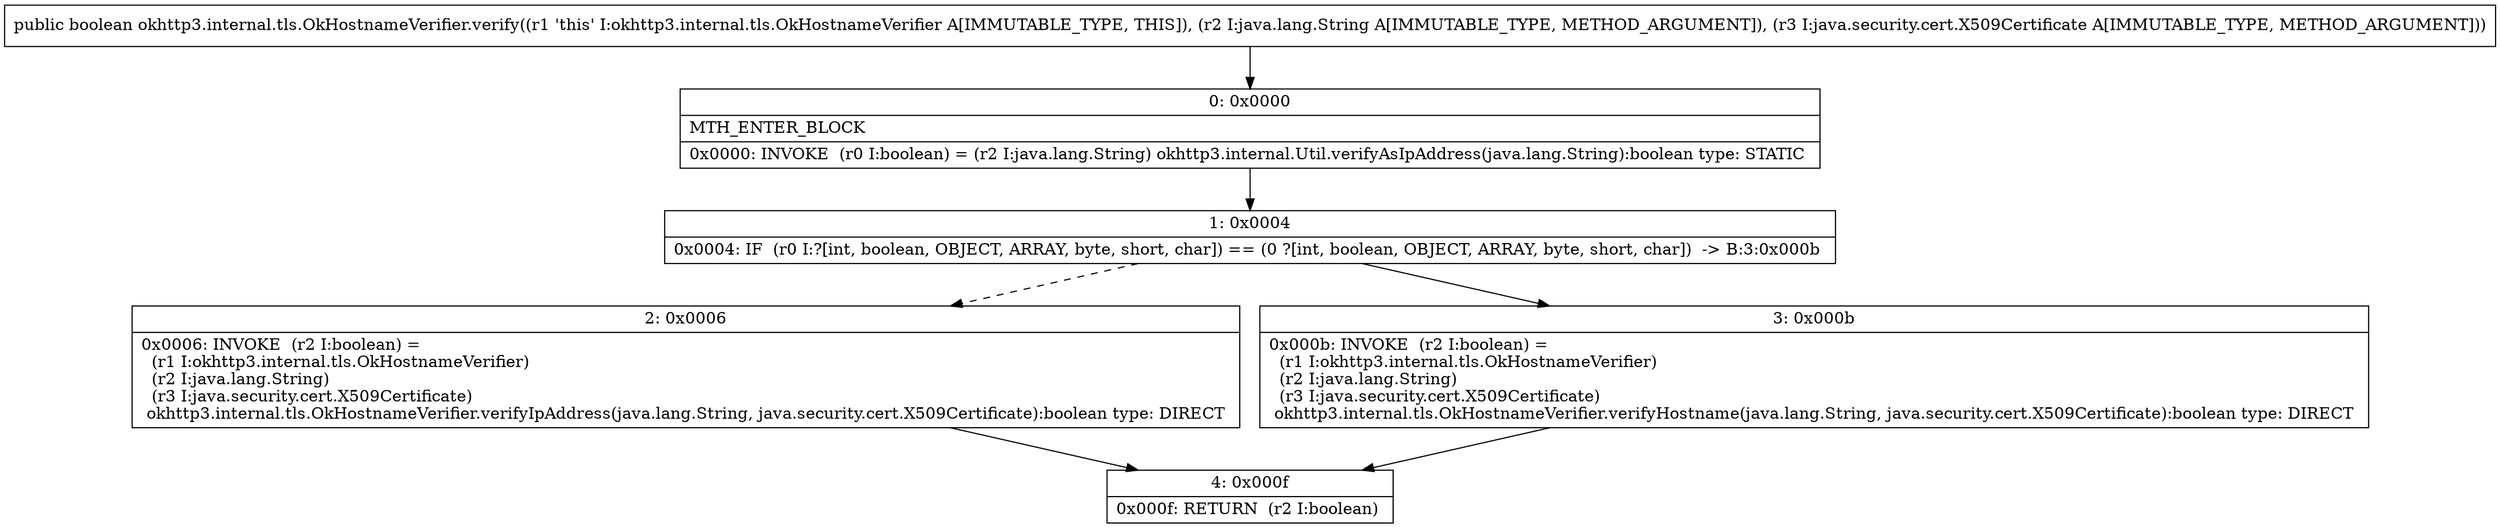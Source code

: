 digraph "CFG forokhttp3.internal.tls.OkHostnameVerifier.verify(Ljava\/lang\/String;Ljava\/security\/cert\/X509Certificate;)Z" {
Node_0 [shape=record,label="{0\:\ 0x0000|MTH_ENTER_BLOCK\l|0x0000: INVOKE  (r0 I:boolean) = (r2 I:java.lang.String) okhttp3.internal.Util.verifyAsIpAddress(java.lang.String):boolean type: STATIC \l}"];
Node_1 [shape=record,label="{1\:\ 0x0004|0x0004: IF  (r0 I:?[int, boolean, OBJECT, ARRAY, byte, short, char]) == (0 ?[int, boolean, OBJECT, ARRAY, byte, short, char])  \-\> B:3:0x000b \l}"];
Node_2 [shape=record,label="{2\:\ 0x0006|0x0006: INVOKE  (r2 I:boolean) = \l  (r1 I:okhttp3.internal.tls.OkHostnameVerifier)\l  (r2 I:java.lang.String)\l  (r3 I:java.security.cert.X509Certificate)\l okhttp3.internal.tls.OkHostnameVerifier.verifyIpAddress(java.lang.String, java.security.cert.X509Certificate):boolean type: DIRECT \l}"];
Node_3 [shape=record,label="{3\:\ 0x000b|0x000b: INVOKE  (r2 I:boolean) = \l  (r1 I:okhttp3.internal.tls.OkHostnameVerifier)\l  (r2 I:java.lang.String)\l  (r3 I:java.security.cert.X509Certificate)\l okhttp3.internal.tls.OkHostnameVerifier.verifyHostname(java.lang.String, java.security.cert.X509Certificate):boolean type: DIRECT \l}"];
Node_4 [shape=record,label="{4\:\ 0x000f|0x000f: RETURN  (r2 I:boolean) \l}"];
MethodNode[shape=record,label="{public boolean okhttp3.internal.tls.OkHostnameVerifier.verify((r1 'this' I:okhttp3.internal.tls.OkHostnameVerifier A[IMMUTABLE_TYPE, THIS]), (r2 I:java.lang.String A[IMMUTABLE_TYPE, METHOD_ARGUMENT]), (r3 I:java.security.cert.X509Certificate A[IMMUTABLE_TYPE, METHOD_ARGUMENT])) }"];
MethodNode -> Node_0;
Node_0 -> Node_1;
Node_1 -> Node_2[style=dashed];
Node_1 -> Node_3;
Node_2 -> Node_4;
Node_3 -> Node_4;
}

